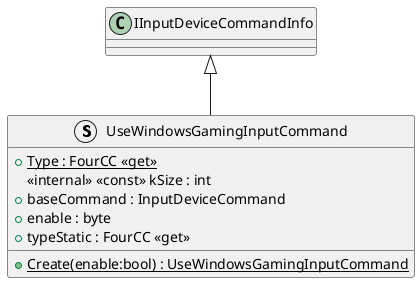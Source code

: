 @startuml
struct UseWindowsGamingInputCommand {
    + {static} Type : FourCC <<get>>
    <<internal>> <<const>> kSize : int
    + baseCommand : InputDeviceCommand
    + enable : byte
    + typeStatic : FourCC <<get>>
    + {static} Create(enable:bool) : UseWindowsGamingInputCommand
}
IInputDeviceCommandInfo <|-- UseWindowsGamingInputCommand
@enduml
